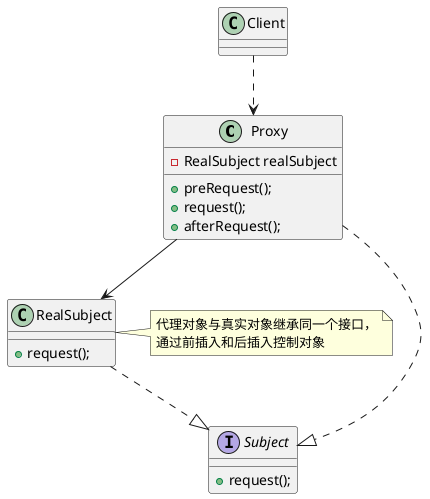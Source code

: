@startuml
class Proxy{
    -RealSubject realSubject
    +preRequest();
    +request();
    +afterRequest();
}

interface Subject{
    +request();
}

class RealSubject{
    +request();
}

Proxy ..|> Subject
RealSubject ..|> Subject
Proxy --> RealSubject
Client ..> Proxy

note right of RealSubject
 代理对象与真实对象继承同一个接口，
 通过前插入和后插入控制对象
end note

@enduml